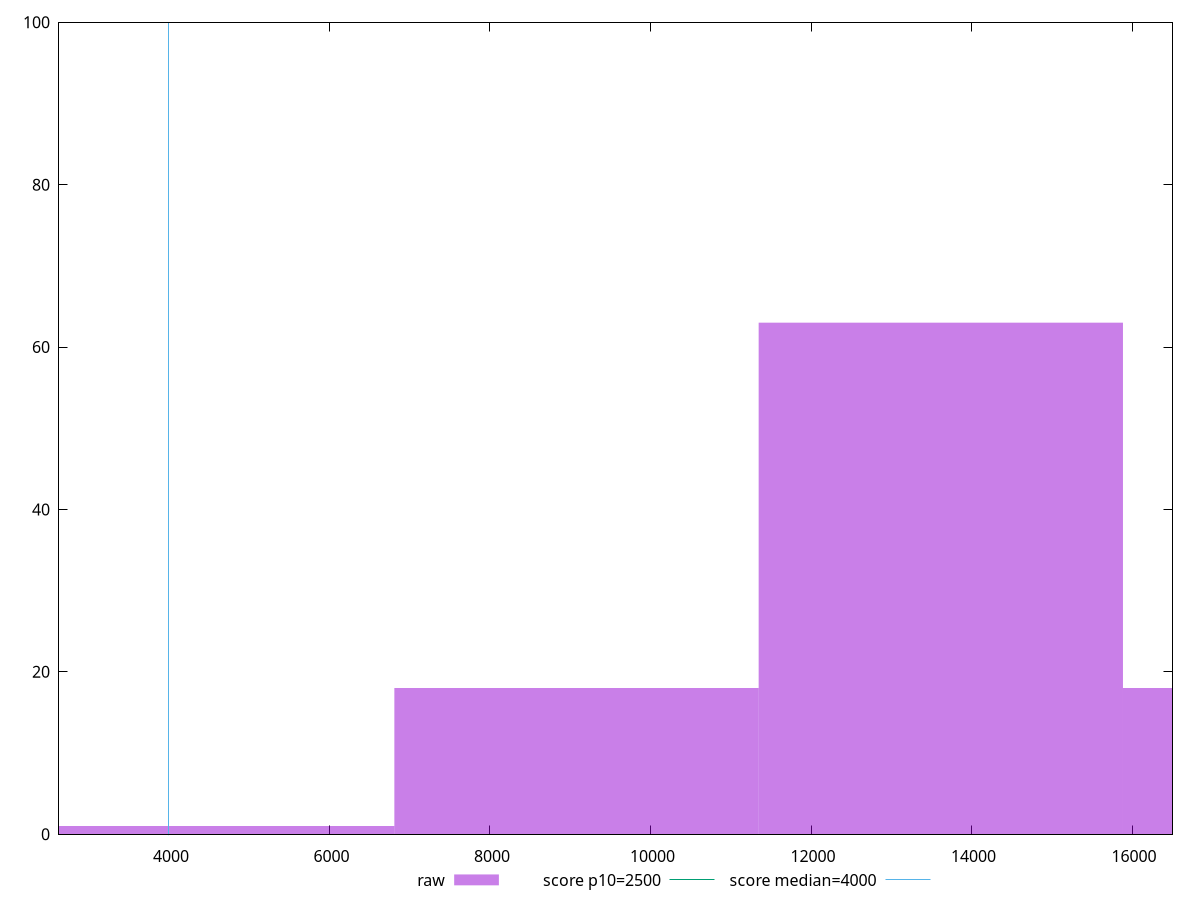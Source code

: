 reset

$raw <<EOF
9078.166257131588 18
4539.083128565794 1
13617.249385697382 63
18156.332514263177 18
EOF

set key outside below
set boxwidth 4539.083128565794
set xrange [2630.245:16503.9335]
set yrange [0:100]
set trange [0:100]
set style fill transparent solid 0.5 noborder

set parametric
set terminal svg size 640, 490 enhanced background rgb 'white'
set output "report/report_00029_2021-02-24T13-36-40.390Z/largest-contentful-paint/samples/astro/raw/histogram.svg"

plot $raw title "raw" with boxes, \
     2500,t title "score p10=2500", \
     4000,t title "score median=4000"

reset
